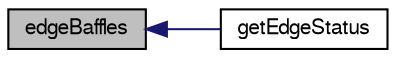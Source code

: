 digraph "edgeBaffles"
{
  bgcolor="transparent";
  edge [fontname="FreeSans",fontsize="10",labelfontname="FreeSans",labelfontsize="10"];
  node [fontname="FreeSans",fontsize="10",shape=record];
  rankdir="LR";
  Node813 [label="edgeBaffles",height=0.2,width=0.4,color="black", fillcolor="grey75", style="filled", fontcolor="black"];
  Node813 -> Node814 [dir="back",color="midnightblue",fontsize="10",style="solid",fontname="FreeSans"];
  Node814 [label="getEdgeStatus",height=0.2,width=0.4,color="black",URL="$a21786.html#aec36dc889dc0f6730d97c9369ca1dd64",tooltip="Return the edgeStatus of a specified edge. "];
}
